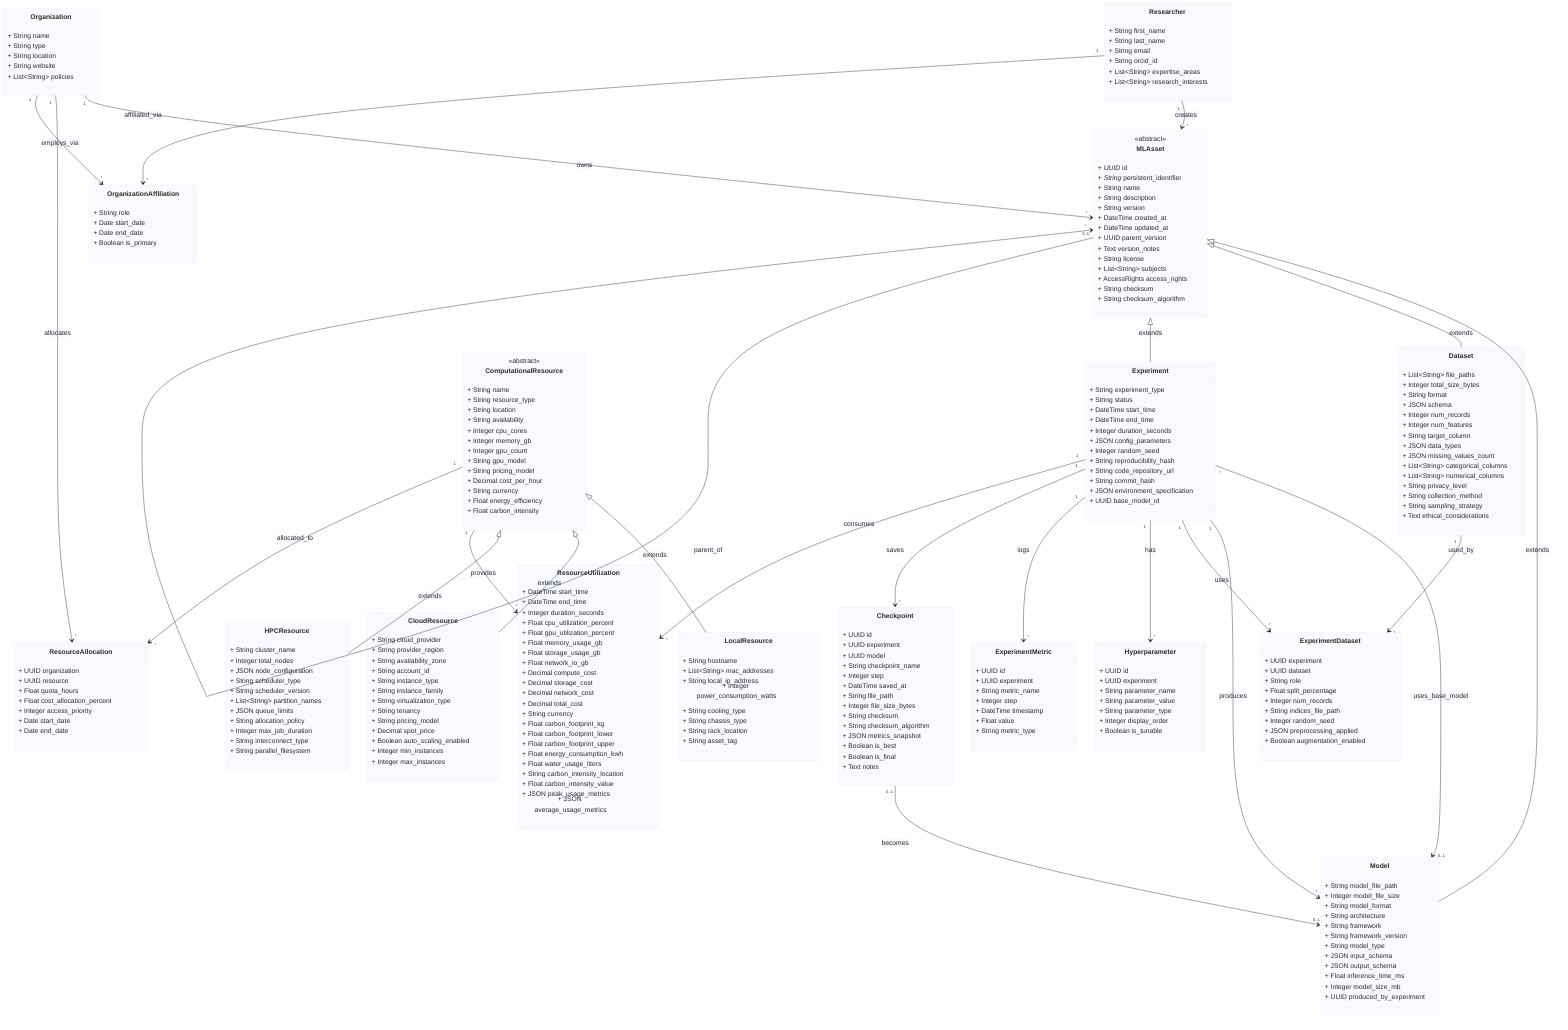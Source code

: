 %%{init:
    {
        'theme':'base',
        'themeVariables': {
            'fontFamily': 'Helvetica',
            'fontSize': '18px',
            'primaryColor': '#6a88ff0a',
            'primaryTextColor': '#292929ff'
        }
    }
}%%
classDiagram
    %% Abstract Base Class
    class MLAsset {
        <<abstract>>
        + _UUID_ id
        + _String_ persistent_identifier
        + String name
        + String description
        + String version
        + DateTime created_at
        + DateTime updated_at
        + UUID parent_version
        + Text version_notes
        + String license
        + List~String~ subjects
        + AccessRights access_rights
        + String checksum
        + String checksum_algorithm
    }

    %% Core ML Asset Classes
    class Model {
        + String model_file_path
        + Integer model_file_size
        + String model_format
        + String architecture
        + String framework
        + String framework_version
        + String model_type
        + JSON input_schema
        + JSON output_schema
        + Float inference_time_ms
        + Integer model_size_mb
        + UUID produced_by_experiment
    }

    class Dataset {
        + List~String~ file_paths
        + Integer total_size_bytes
        + String format
        + JSON schema
        + Integer num_records
        + Integer num_features
        + String target_column
        + JSON data_types
        + JSON missing_values_count
        + List~String~ categorical_columns
        + List~String~ numerical_columns
        + String privacy_level
        + String collection_method
        + String sampling_strategy
        + Text ethical_considerations
    }

    class Experiment {
        + String experiment_type
        + String status
        + DateTime start_time
        + DateTime end_time
        + Integer duration_seconds
        + JSON config_parameters
        + Integer random_seed
        + String reproducibility_hash
        + String code_repository_url
        + String commit_hash
        + JSON environment_specification
        + UUID base_model_id
    }

    %% Experiment Support Entities
    class Hyperparameter {
        + UUID id
        + UUID experiment
        + String parameter_name
        + String parameter_value
        + String parameter_type
        + Integer display_order
        + Boolean is_tunable
    }

    class ExperimentMetric {
        + UUID id
        + UUID experiment
        + String metric_name
        + Integer step
        + DateTime timestamp
        + Float value
        + String metric_type
    }

    class Checkpoint {
        + UUID id
        + UUID experiment
        + UUID model
        + String checkpoint_name
        + Integer step
        + DateTime saved_at
        + String file_path
        + Integer file_size_bytes
        + String checksum
        + String checksum_algorithm
        + JSON metrics_snapshot
        + Boolean is_best
        + Boolean is_final
        + Text notes
    }

    %% Resource Management Classes
    class ComputationalResource {
        <<abstract>>
        + String name
        + String resource_type
        + String location
        + String availability
        + Integer cpu_cores
        + Integer memory_gb
        + Integer gpu_count
        + String gpu_model
        + String pricing_model
        + Decimal cost_per_hour
        + String currency
        + Float energy_efficiency
        + Float carbon_intensity
    }

    class LocalResource {
        + String hostname
        + List~String~ mac_addresses
        + String local_ip_address
        + Integer power_consumption_watts
        + String cooling_type
        + String chassis_type
        + String rack_location
        + String asset_tag
    }

    class CloudResource {
        + String cloud_provider
        + String provider_region
        + String availability_zone
        + String account_id
        + String instance_type
        + String instance_family
        + String virtualization_type
        + String tenancy
        + String pricing_model
        + Decimal spot_price
        + Boolean auto_scaling_enabled
        + Integer min_instances
        + Integer max_instances
    }

    class HPCResource {
        + String cluster_name
        + Integer total_nodes
        + JSON node_configuration
        + String scheduler_type
        + String scheduler_version
        + List~String~ partition_names
        + JSON queue_limits
        + String allocation_policy
        + Integer max_job_duration
        + String interconnect_type
        + String parallel_filesystem
    }

    class ResourceUtilization {
        + DateTime start_time
        + DateTime end_time
        + Integer duration_seconds
        + Float cpu_utilization_percent
        + Float gpu_utilization_percent
        + Float memory_usage_gb
        + Float storage_usage_gb
        + Float network_io_gb
        + Decimal compute_cost
        + Decimal storage_cost
        + Decimal network_cost
        + Decimal total_cost
        + String currency
        + Float carbon_footprint_kg
        + Float carbon_footprint_lower
        + Float carbon_footprint_upper
        + Float energy_consumption_kwh
        + Float water_usage_liters
        + String carbon_intensity_location
        + Float carbon_intensity_value
        + JSON peak_usage_metrics
        + JSON average_usage_metrics
    }

    %% Research Context Classes
    class Researcher {
        + String first_name
        + String last_name
        + String email
        + String orcid_id
        + List~String~ expertise_areas
        + List~String~ research_interests
    }

    class Organization {
        + String name
        + String type
        + String location
        + String website
        + List~String~ policies
    }

    %% Association Classes
    class ExperimentDataset {
        + UUID experiment
        + UUID dataset
        + String role
        + Float split_percentage
        + Integer num_records
        + String indices_file_path
        + Integer random_seed
        + JSON preprocessing_applied
        + Boolean augmentation_enabled
    }

    class OrganizationAffiliation {
        + String role
        + Date start_date
        + Date end_date
        + Boolean is_primary
    }

    class ResourceAllocation {
        + UUID organization
        + UUID resource
        + Float quota_hours
        + Float cost_allocation_percent
        + Integer access_priority
        + Date start_date
        + Date end_date
    }

    %% Inheritance Relationships
    MLAsset <|-- Model : extends
    MLAsset <|-- Dataset : extends
    MLAsset <|-- Experiment : extends
    ComputationalResource <|-- LocalResource : extends
    ComputationalResource <|-- CloudResource : extends
    ComputationalResource <|-- HPCResource : extends

    %% Core Relationships
    Researcher "1" --> "*" MLAsset : creates
    Organization "1" --> "*" MLAsset : owns

    %% Versioning (Simple Parent-Child)
    MLAsset "0..1" --> "*" MLAsset : parent_of

    %% Training Flow
    Experiment "*" --> "0..1" Model : uses_base_model
    Experiment "1" --> "*" Model : produces

    %% Experiment-Dataset Relationship
    Experiment "1" --> "*" ExperimentDataset : uses
    Dataset "1" --> "*" ExperimentDataset : used_by

    %% Experiment Tracking
    Experiment "1" --> "*" Hyperparameter : has
    Experiment "1" --> "*" ExperimentMetric : logs
    Experiment "1" --> "*" Checkpoint : saves

    %% Checkpoint to Model
    Checkpoint "0..1" --> "0..1" Model : becomes

    %% Resource Usage
    Experiment "1" --> "*" ResourceUtilization : consumes
    ComputationalResource "1" --> "*" ResourceUtilization : provides

    %% Resource Allocation
    Organization "1" --> "*" ResourceAllocation : allocates
    ComputationalResource "1" --> "*" ResourceAllocation : allocated_to

    %% Research Context
    Researcher "1" --> "*" OrganizationAffiliation : affiliated_via
    Organization "1" --> "*" OrganizationAffiliation : employs_via